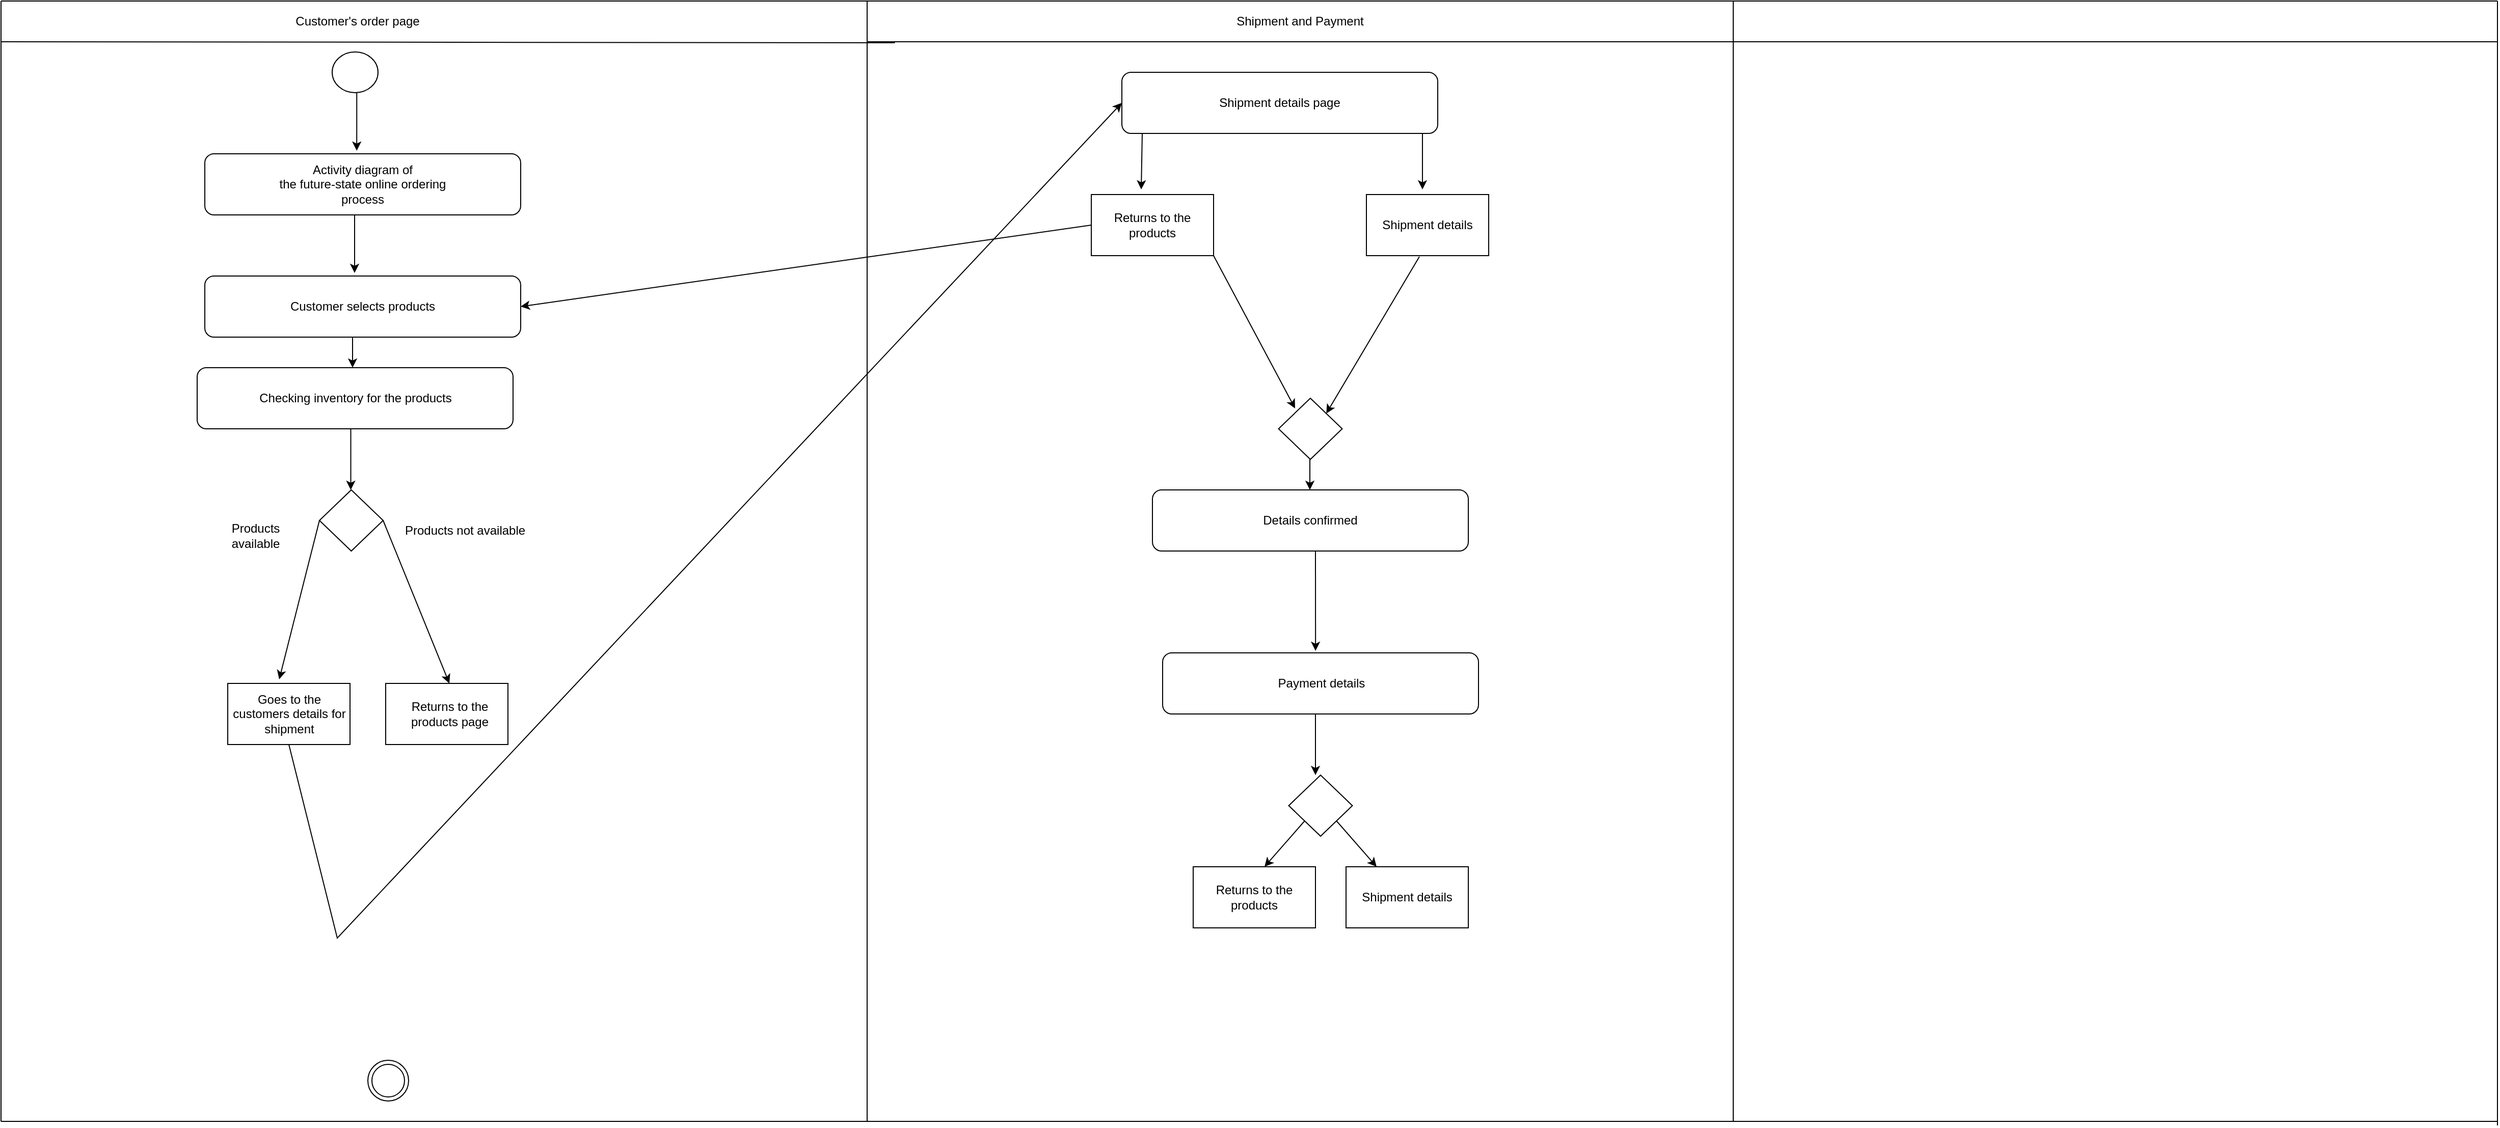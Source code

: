 <mxfile version="18.1.2" type="github">
  <diagram id="bfzW_d-6oRnT0RZYZXPe" name="Page-1">
    <mxGraphModel dx="2912" dy="1097" grid="1" gridSize="10" guides="1" tooltips="1" connect="1" arrows="1" fold="1" page="1" pageScale="1" pageWidth="850" pageHeight="1100" math="0" shadow="0">
      <root>
        <mxCell id="0" />
        <mxCell id="1" parent="0" />
        <mxCell id="19ECKn68sFGcYvQ7kJFy-46" value="" style="ellipse;shape=doubleEllipse;whiteSpace=wrap;html=1;aspect=fixed;" parent="1" vertex="1">
          <mxGeometry x="-490" y="1040" width="40" height="40" as="geometry" />
        </mxCell>
        <mxCell id="19ECKn68sFGcYvQ7kJFy-50" value="" style="ellipse;whiteSpace=wrap;html=1;" parent="1" vertex="1">
          <mxGeometry x="-525" y="50" width="45" height="40" as="geometry" />
        </mxCell>
        <mxCell id="19ECKn68sFGcYvQ7kJFy-52" value="" style="rounded=1;whiteSpace=wrap;html=1;" parent="1" vertex="1">
          <mxGeometry x="-650" y="150" width="310" height="60" as="geometry" />
        </mxCell>
        <mxCell id="19ECKn68sFGcYvQ7kJFy-54" value="" style="endArrow=classic;html=1;rounded=0;entryX=0.481;entryY=-0.05;entryDx=0;entryDy=0;entryPerimeter=0;exitX=0.536;exitY=1;exitDx=0;exitDy=0;exitPerimeter=0;" parent="1" source="19ECKn68sFGcYvQ7kJFy-50" target="19ECKn68sFGcYvQ7kJFy-52" edge="1">
          <mxGeometry width="50" height="50" relative="1" as="geometry">
            <mxPoint x="-500" y="95" as="sourcePoint" />
            <mxPoint x="-450" y="45" as="targetPoint" />
          </mxGeometry>
        </mxCell>
        <mxCell id="19ECKn68sFGcYvQ7kJFy-55" value="Activity diagram of&lt;br/&gt;the future-state online ordering&lt;br/&gt;process " style="text;html=1;strokeColor=none;fillColor=none;align=center;verticalAlign=middle;whiteSpace=wrap;rounded=0;" parent="1" vertex="1">
          <mxGeometry x="-650" y="165" width="310" height="30" as="geometry" />
        </mxCell>
        <mxCell id="19ECKn68sFGcYvQ7kJFy-56" value="" style="rounded=1;whiteSpace=wrap;html=1;" parent="1" vertex="1">
          <mxGeometry x="-650" y="270" width="310" height="60" as="geometry" />
        </mxCell>
        <mxCell id="19ECKn68sFGcYvQ7kJFy-57" value="Customer selects products" style="text;html=1;strokeColor=none;fillColor=none;align=center;verticalAlign=middle;whiteSpace=wrap;rounded=0;" parent="1" vertex="1">
          <mxGeometry x="-650" y="285" width="310" height="30" as="geometry" />
        </mxCell>
        <mxCell id="19ECKn68sFGcYvQ7kJFy-58" value="" style="endArrow=classic;html=1;rounded=0;entryX=0.481;entryY=-0.05;entryDx=0;entryDy=0;entryPerimeter=0;exitX=0.536;exitY=1;exitDx=0;exitDy=0;exitPerimeter=0;" parent="1" edge="1">
          <mxGeometry width="50" height="50" relative="1" as="geometry">
            <mxPoint x="-502.99" y="210" as="sourcePoint" />
            <mxPoint x="-503.0" y="267" as="targetPoint" />
          </mxGeometry>
        </mxCell>
        <mxCell id="19ECKn68sFGcYvQ7kJFy-60" value="" style="endArrow=classic;html=1;rounded=0;" parent="1" edge="1">
          <mxGeometry width="50" height="50" relative="1" as="geometry">
            <mxPoint x="-505" y="330" as="sourcePoint" />
            <mxPoint x="-505" y="360" as="targetPoint" />
          </mxGeometry>
        </mxCell>
        <mxCell id="19ECKn68sFGcYvQ7kJFy-61" value="" style="endArrow=classic;html=1;rounded=0;" parent="1" edge="1">
          <mxGeometry width="50" height="50" relative="1" as="geometry">
            <mxPoint x="-506.75" y="420" as="sourcePoint" />
            <mxPoint x="-506.75" y="480" as="targetPoint" />
          </mxGeometry>
        </mxCell>
        <mxCell id="19ECKn68sFGcYvQ7kJFy-63" value="" style="rounded=1;whiteSpace=wrap;html=1;" parent="1" vertex="1">
          <mxGeometry x="-657.5" y="360" width="310" height="60" as="geometry" />
        </mxCell>
        <mxCell id="19ECKn68sFGcYvQ7kJFy-64" value="Checking inventory for the products" style="text;html=1;strokeColor=none;fillColor=none;align=center;verticalAlign=middle;whiteSpace=wrap;rounded=0;" parent="1" vertex="1">
          <mxGeometry x="-657.5" y="375" width="310" height="30" as="geometry" />
        </mxCell>
        <mxCell id="19ECKn68sFGcYvQ7kJFy-65" value="" style="rhombus;whiteSpace=wrap;html=1;" parent="1" vertex="1">
          <mxGeometry x="-537.5" y="480" width="62.5" height="60" as="geometry" />
        </mxCell>
        <mxCell id="19ECKn68sFGcYvQ7kJFy-66" value="" style="endArrow=classic;html=1;rounded=0;exitX=0;exitY=0.5;exitDx=0;exitDy=0;" parent="1" edge="1" source="19ECKn68sFGcYvQ7kJFy-65">
          <mxGeometry width="50" height="50" relative="1" as="geometry">
            <mxPoint x="-520" y="510" as="sourcePoint" />
            <mxPoint x="-577" y="666" as="targetPoint" />
          </mxGeometry>
        </mxCell>
        <mxCell id="19ECKn68sFGcYvQ7kJFy-67" value="" style="endArrow=classic;html=1;rounded=0;exitX=1;exitY=0.5;exitDx=0;exitDy=0;entryX=0.5;entryY=0;entryDx=0;entryDy=0;" parent="1" edge="1" target="19ECKn68sFGcYvQ7kJFy-73" source="19ECKn68sFGcYvQ7kJFy-65">
          <mxGeometry width="50" height="50" relative="1" as="geometry">
            <mxPoint x="-460" y="520" as="sourcePoint" />
            <mxPoint x="-420" y="550" as="targetPoint" />
          </mxGeometry>
        </mxCell>
        <mxCell id="19ECKn68sFGcYvQ7kJFy-68" value="" style="rounded=0;whiteSpace=wrap;html=1;" parent="1" vertex="1">
          <mxGeometry x="-627.5" y="670" width="120" height="60" as="geometry" />
        </mxCell>
        <mxCell id="19ECKn68sFGcYvQ7kJFy-69" value="" style="rounded=0;whiteSpace=wrap;html=1;" parent="1" vertex="1">
          <mxGeometry x="-472.5" y="670" width="120" height="60" as="geometry" />
        </mxCell>
        <mxCell id="19ECKn68sFGcYvQ7kJFy-70" value="Products available" style="text;html=1;strokeColor=none;fillColor=none;align=center;verticalAlign=middle;whiteSpace=wrap;rounded=0;" parent="1" vertex="1">
          <mxGeometry x="-630" y="510" width="60" height="30" as="geometry" />
        </mxCell>
        <mxCell id="19ECKn68sFGcYvQ7kJFy-71" value="&lt;span style=&quot;&quot;&gt;Products not available&lt;/span&gt;" style="text;html=1;align=center;verticalAlign=middle;resizable=0;points=[];autosize=1;strokeColor=none;fillColor=none;" parent="1" vertex="1">
          <mxGeometry x="-460" y="510" width="130" height="20" as="geometry" />
        </mxCell>
        <mxCell id="19ECKn68sFGcYvQ7kJFy-72" value="Goes to the customers details for shipment" style="text;html=1;strokeColor=none;fillColor=none;align=center;verticalAlign=middle;whiteSpace=wrap;rounded=0;" parent="1" vertex="1">
          <mxGeometry x="-627.5" y="670" width="120" height="60" as="geometry" />
        </mxCell>
        <mxCell id="19ECKn68sFGcYvQ7kJFy-73" value="Returns to the products page" style="text;html=1;strokeColor=none;fillColor=none;align=center;verticalAlign=middle;whiteSpace=wrap;rounded=0;" parent="1" vertex="1">
          <mxGeometry x="-472.5" y="670" width="125" height="60" as="geometry" />
        </mxCell>
        <mxCell id="19ECKn68sFGcYvQ7kJFy-75" value="" style="rounded=1;whiteSpace=wrap;html=1;" parent="1" vertex="1">
          <mxGeometry x="250" y="70" width="310" height="60" as="geometry" />
        </mxCell>
        <mxCell id="19ECKn68sFGcYvQ7kJFy-76" value="Shipment details page" style="text;html=1;strokeColor=none;fillColor=none;align=center;verticalAlign=middle;whiteSpace=wrap;rounded=0;" parent="1" vertex="1">
          <mxGeometry x="250" y="85" width="310" height="30" as="geometry" />
        </mxCell>
        <mxCell id="NxdFWwSD8Y3d5Sd5csar-4" value="" style="endArrow=classic;html=1;rounded=0;" edge="1" parent="1">
          <mxGeometry width="50" height="50" relative="1" as="geometry">
            <mxPoint x="270" y="130" as="sourcePoint" />
            <mxPoint x="269" y="185" as="targetPoint" />
          </mxGeometry>
        </mxCell>
        <mxCell id="NxdFWwSD8Y3d5Sd5csar-5" value="" style="endArrow=classic;html=1;rounded=0;" edge="1" parent="1">
          <mxGeometry width="50" height="50" relative="1" as="geometry">
            <mxPoint x="545" y="130" as="sourcePoint" />
            <mxPoint x="545" y="185" as="targetPoint" />
          </mxGeometry>
        </mxCell>
        <mxCell id="NxdFWwSD8Y3d5Sd5csar-9" value="" style="endArrow=none;html=1;rounded=0;" edge="1" parent="1">
          <mxGeometry width="50" height="50" relative="1" as="geometry">
            <mxPoint y="1100" as="sourcePoint" />
            <mxPoint as="targetPoint" />
          </mxGeometry>
        </mxCell>
        <mxCell id="NxdFWwSD8Y3d5Sd5csar-11" value="" style="endArrow=none;html=1;rounded=0;" edge="1" parent="1">
          <mxGeometry width="50" height="50" relative="1" as="geometry">
            <mxPoint as="sourcePoint" />
            <mxPoint x="850" as="targetPoint" />
          </mxGeometry>
        </mxCell>
        <mxCell id="NxdFWwSD8Y3d5Sd5csar-12" value="" style="endArrow=none;html=1;rounded=0;" edge="1" parent="1">
          <mxGeometry width="50" height="50" relative="1" as="geometry">
            <mxPoint x="850" y="1100" as="sourcePoint" />
            <mxPoint x="850" as="targetPoint" />
          </mxGeometry>
        </mxCell>
        <mxCell id="NxdFWwSD8Y3d5Sd5csar-13" value="" style="endArrow=none;html=1;rounded=0;" edge="1" parent="1">
          <mxGeometry width="50" height="50" relative="1" as="geometry">
            <mxPoint y="1100" as="sourcePoint" />
            <mxPoint x="850" y="1100" as="targetPoint" />
          </mxGeometry>
        </mxCell>
        <mxCell id="NxdFWwSD8Y3d5Sd5csar-14" value="" style="endArrow=none;html=1;rounded=0;" edge="1" parent="1">
          <mxGeometry width="50" height="50" relative="1" as="geometry">
            <mxPoint y="40" as="sourcePoint" />
            <mxPoint x="850" y="40" as="targetPoint" />
          </mxGeometry>
        </mxCell>
        <mxCell id="NxdFWwSD8Y3d5Sd5csar-15" value="Shipment and Payment" style="text;html=1;strokeColor=none;fillColor=none;align=center;verticalAlign=middle;whiteSpace=wrap;rounded=0;" vertex="1" parent="1">
          <mxGeometry width="850" height="40" as="geometry" />
        </mxCell>
        <mxCell id="NxdFWwSD8Y3d5Sd5csar-20" value="" style="endArrow=none;html=1;rounded=0;" edge="1" parent="1">
          <mxGeometry width="50" height="50" relative="1" as="geometry">
            <mxPoint x="1600" y="1104" as="sourcePoint" />
            <mxPoint x="1600" as="targetPoint" />
          </mxGeometry>
        </mxCell>
        <mxCell id="NxdFWwSD8Y3d5Sd5csar-21" value="" style="endArrow=none;html=1;rounded=0;" edge="1" parent="1">
          <mxGeometry width="50" height="50" relative="1" as="geometry">
            <mxPoint x="850" y="40" as="sourcePoint" />
            <mxPoint x="1600" y="40" as="targetPoint" />
          </mxGeometry>
        </mxCell>
        <mxCell id="NxdFWwSD8Y3d5Sd5csar-22" value="" style="endArrow=none;html=1;rounded=0;" edge="1" parent="1">
          <mxGeometry width="50" height="50" relative="1" as="geometry">
            <mxPoint x="850" as="sourcePoint" />
            <mxPoint x="1600" as="targetPoint" />
          </mxGeometry>
        </mxCell>
        <mxCell id="NxdFWwSD8Y3d5Sd5csar-23" value="" style="endArrow=none;html=1;rounded=0;" edge="1" parent="1">
          <mxGeometry width="50" height="50" relative="1" as="geometry">
            <mxPoint x="850" y="1100" as="sourcePoint" />
            <mxPoint x="1600" y="1100" as="targetPoint" />
          </mxGeometry>
        </mxCell>
        <mxCell id="NxdFWwSD8Y3d5Sd5csar-24" value="" style="endArrow=none;html=1;rounded=0;" edge="1" parent="1">
          <mxGeometry width="50" height="50" relative="1" as="geometry">
            <mxPoint x="-850" y="1100" as="sourcePoint" />
            <mxPoint y="1100" as="targetPoint" />
          </mxGeometry>
        </mxCell>
        <mxCell id="NxdFWwSD8Y3d5Sd5csar-25" value="" style="endArrow=none;html=1;rounded=0;entryX=0.032;entryY=1.025;entryDx=0;entryDy=0;entryPerimeter=0;" edge="1" parent="1" target="NxdFWwSD8Y3d5Sd5csar-15">
          <mxGeometry width="50" height="50" relative="1" as="geometry">
            <mxPoint x="-850" y="40" as="sourcePoint" />
            <mxPoint x="-800" y="-10" as="targetPoint" />
          </mxGeometry>
        </mxCell>
        <mxCell id="NxdFWwSD8Y3d5Sd5csar-26" value="" style="endArrow=none;html=1;rounded=0;entryX=0.032;entryY=0;entryDx=0;entryDy=0;entryPerimeter=0;" edge="1" parent="1" target="NxdFWwSD8Y3d5Sd5csar-15">
          <mxGeometry width="50" height="50" relative="1" as="geometry">
            <mxPoint x="-850" as="sourcePoint" />
            <mxPoint x="-800" y="-50" as="targetPoint" />
          </mxGeometry>
        </mxCell>
        <mxCell id="NxdFWwSD8Y3d5Sd5csar-27" value="Customer&#39;s order page" style="text;html=1;strokeColor=none;fillColor=none;align=center;verticalAlign=middle;whiteSpace=wrap;rounded=0;" vertex="1" parent="1">
          <mxGeometry x="-680" y="5" width="360" height="30" as="geometry" />
        </mxCell>
        <mxCell id="NxdFWwSD8Y3d5Sd5csar-28" value="" style="endArrow=none;html=1;rounded=0;" edge="1" parent="1">
          <mxGeometry width="50" height="50" relative="1" as="geometry">
            <mxPoint x="-850" y="1100" as="sourcePoint" />
            <mxPoint x="-850" as="targetPoint" />
          </mxGeometry>
        </mxCell>
        <mxCell id="NxdFWwSD8Y3d5Sd5csar-30" value="" style="endArrow=classic;html=1;rounded=0;exitX=0.5;exitY=1;exitDx=0;exitDy=0;entryX=0;entryY=0.5;entryDx=0;entryDy=0;" edge="1" parent="1" source="19ECKn68sFGcYvQ7kJFy-72" target="19ECKn68sFGcYvQ7kJFy-76">
          <mxGeometry width="50" height="50" relative="1" as="geometry">
            <mxPoint x="-330" y="740" as="sourcePoint" />
            <mxPoint x="-430" y="840" as="targetPoint" />
            <Array as="points">
              <mxPoint x="-520" y="920" />
            </Array>
          </mxGeometry>
        </mxCell>
        <mxCell id="NxdFWwSD8Y3d5Sd5csar-32" value="" style="rounded=0;whiteSpace=wrap;html=1;" vertex="1" parent="1">
          <mxGeometry x="220" y="190" width="120" height="60" as="geometry" />
        </mxCell>
        <mxCell id="NxdFWwSD8Y3d5Sd5csar-33" value="Returns to the products" style="text;html=1;strokeColor=none;fillColor=none;align=center;verticalAlign=middle;whiteSpace=wrap;rounded=0;" vertex="1" parent="1">
          <mxGeometry x="220" y="190" width="120" height="60" as="geometry" />
        </mxCell>
        <mxCell id="NxdFWwSD8Y3d5Sd5csar-34" value="" style="endArrow=classic;html=1;rounded=0;exitX=0;exitY=0.5;exitDx=0;exitDy=0;entryX=1;entryY=0.5;entryDx=0;entryDy=0;" edge="1" parent="1" source="NxdFWwSD8Y3d5Sd5csar-33" target="19ECKn68sFGcYvQ7kJFy-57">
          <mxGeometry width="50" height="50" relative="1" as="geometry">
            <mxPoint x="200" y="590" as="sourcePoint" />
            <mxPoint x="110" y="670" as="targetPoint" />
          </mxGeometry>
        </mxCell>
        <mxCell id="NxdFWwSD8Y3d5Sd5csar-35" value="" style="rounded=0;whiteSpace=wrap;html=1;" vertex="1" parent="1">
          <mxGeometry x="490" y="190" width="120" height="60" as="geometry" />
        </mxCell>
        <mxCell id="NxdFWwSD8Y3d5Sd5csar-36" value="Shipment details" style="text;html=1;strokeColor=none;fillColor=none;align=center;verticalAlign=middle;whiteSpace=wrap;rounded=0;" vertex="1" parent="1">
          <mxGeometry x="490" y="190" width="120" height="60" as="geometry" />
        </mxCell>
        <mxCell id="NxdFWwSD8Y3d5Sd5csar-37" value="" style="endArrow=classic;html=1;rounded=0;exitX=0.433;exitY=1.017;exitDx=0;exitDy=0;exitPerimeter=0;entryX=1;entryY=0;entryDx=0;entryDy=0;" edge="1" parent="1" source="NxdFWwSD8Y3d5Sd5csar-36" target="NxdFWwSD8Y3d5Sd5csar-40">
          <mxGeometry width="50" height="50" relative="1" as="geometry">
            <mxPoint x="200" y="600" as="sourcePoint" />
            <mxPoint x="542" y="360" as="targetPoint" />
          </mxGeometry>
        </mxCell>
        <mxCell id="NxdFWwSD8Y3d5Sd5csar-38" value="" style="rounded=1;whiteSpace=wrap;html=1;" vertex="1" parent="1">
          <mxGeometry x="280" y="480" width="310" height="60" as="geometry" />
        </mxCell>
        <mxCell id="NxdFWwSD8Y3d5Sd5csar-39" value="Details confirmed" style="text;html=1;strokeColor=none;fillColor=none;align=center;verticalAlign=middle;whiteSpace=wrap;rounded=0;" vertex="1" parent="1">
          <mxGeometry x="280" y="495" width="310" height="30" as="geometry" />
        </mxCell>
        <mxCell id="NxdFWwSD8Y3d5Sd5csar-40" value="" style="rhombus;whiteSpace=wrap;html=1;" vertex="1" parent="1">
          <mxGeometry x="403.75" y="390" width="62.5" height="60" as="geometry" />
        </mxCell>
        <mxCell id="NxdFWwSD8Y3d5Sd5csar-41" value="" style="endArrow=classic;html=1;rounded=0;exitX=1;exitY=1;exitDx=0;exitDy=0;" edge="1" parent="1" source="NxdFWwSD8Y3d5Sd5csar-33">
          <mxGeometry width="50" height="50" relative="1" as="geometry">
            <mxPoint x="300" y="340" as="sourcePoint" />
            <mxPoint x="420" y="400" as="targetPoint" />
          </mxGeometry>
        </mxCell>
        <mxCell id="NxdFWwSD8Y3d5Sd5csar-42" value="" style="endArrow=classic;html=1;rounded=0;" edge="1" parent="1">
          <mxGeometry width="50" height="50" relative="1" as="geometry">
            <mxPoint x="434.5" y="450" as="sourcePoint" />
            <mxPoint x="434.5" y="480" as="targetPoint" />
          </mxGeometry>
        </mxCell>
        <mxCell id="NxdFWwSD8Y3d5Sd5csar-44" value="" style="endArrow=classic;html=1;rounded=0;exitX=0.103;exitY=1.033;exitDx=0;exitDy=0;exitPerimeter=0;" edge="1" parent="1">
          <mxGeometry width="50" height="50" relative="1" as="geometry">
            <mxPoint x="440" y="540" as="sourcePoint" />
            <mxPoint x="440.07" y="638.02" as="targetPoint" />
          </mxGeometry>
        </mxCell>
        <mxCell id="NxdFWwSD8Y3d5Sd5csar-45" value="" style="rounded=1;whiteSpace=wrap;html=1;" vertex="1" parent="1">
          <mxGeometry x="290" y="640" width="310" height="60" as="geometry" />
        </mxCell>
        <mxCell id="NxdFWwSD8Y3d5Sd5csar-46" value="Payment details" style="text;html=1;strokeColor=none;fillColor=none;align=center;verticalAlign=middle;whiteSpace=wrap;rounded=0;" vertex="1" parent="1">
          <mxGeometry x="291" y="655" width="310" height="30" as="geometry" />
        </mxCell>
        <mxCell id="NxdFWwSD8Y3d5Sd5csar-47" value="" style="endArrow=classic;html=1;rounded=0;" edge="1" parent="1">
          <mxGeometry width="50" height="50" relative="1" as="geometry">
            <mxPoint x="440" y="700" as="sourcePoint" />
            <mxPoint x="440" y="760" as="targetPoint" />
          </mxGeometry>
        </mxCell>
        <mxCell id="NxdFWwSD8Y3d5Sd5csar-48" value="" style="rhombus;whiteSpace=wrap;html=1;" vertex="1" parent="1">
          <mxGeometry x="413.75" y="760" width="62.5" height="60" as="geometry" />
        </mxCell>
        <mxCell id="NxdFWwSD8Y3d5Sd5csar-49" value="" style="endArrow=classic;html=1;rounded=0;exitX=0;exitY=1;exitDx=0;exitDy=0;" edge="1" parent="1" source="NxdFWwSD8Y3d5Sd5csar-48">
          <mxGeometry width="50" height="50" relative="1" as="geometry">
            <mxPoint x="390" y="820" as="sourcePoint" />
            <mxPoint x="390" y="850" as="targetPoint" />
          </mxGeometry>
        </mxCell>
        <mxCell id="NxdFWwSD8Y3d5Sd5csar-50" value="" style="endArrow=classic;html=1;rounded=0;exitX=1;exitY=1;exitDx=0;exitDy=0;" edge="1" parent="1" source="NxdFWwSD8Y3d5Sd5csar-48">
          <mxGeometry width="50" height="50" relative="1" as="geometry">
            <mxPoint x="500" y="820" as="sourcePoint" />
            <mxPoint x="500" y="850" as="targetPoint" />
          </mxGeometry>
        </mxCell>
        <mxCell id="NxdFWwSD8Y3d5Sd5csar-51" value="" style="rounded=0;whiteSpace=wrap;html=1;" vertex="1" parent="1">
          <mxGeometry x="320" y="850" width="120" height="60" as="geometry" />
        </mxCell>
        <mxCell id="NxdFWwSD8Y3d5Sd5csar-52" value="Returns to the products" style="text;html=1;strokeColor=none;fillColor=none;align=center;verticalAlign=middle;whiteSpace=wrap;rounded=0;" vertex="1" parent="1">
          <mxGeometry x="320" y="850" width="120" height="60" as="geometry" />
        </mxCell>
        <mxCell id="NxdFWwSD8Y3d5Sd5csar-53" value="" style="rounded=0;whiteSpace=wrap;html=1;" vertex="1" parent="1">
          <mxGeometry x="470" y="850" width="120" height="60" as="geometry" />
        </mxCell>
        <mxCell id="NxdFWwSD8Y3d5Sd5csar-54" value="Shipment details" style="text;html=1;strokeColor=none;fillColor=none;align=center;verticalAlign=middle;whiteSpace=wrap;rounded=0;" vertex="1" parent="1">
          <mxGeometry x="470" y="850" width="120" height="60" as="geometry" />
        </mxCell>
      </root>
    </mxGraphModel>
  </diagram>
</mxfile>
